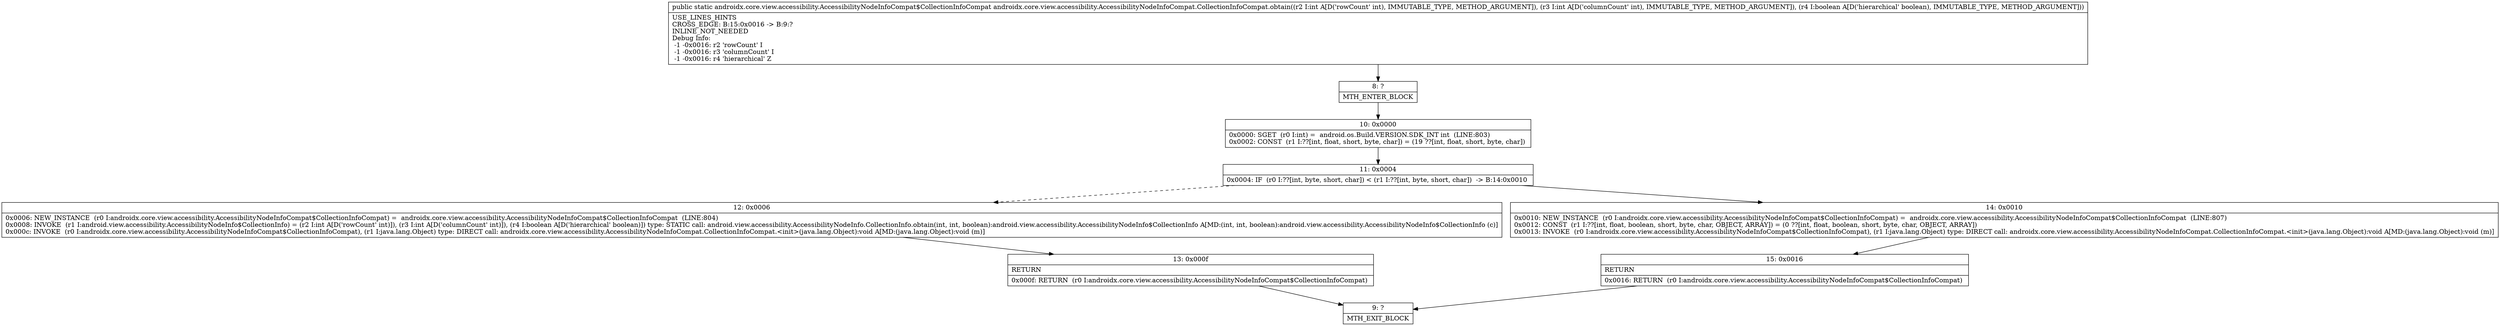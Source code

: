 digraph "CFG forandroidx.core.view.accessibility.AccessibilityNodeInfoCompat.CollectionInfoCompat.obtain(IIZ)Landroidx\/core\/view\/accessibility\/AccessibilityNodeInfoCompat$CollectionInfoCompat;" {
Node_8 [shape=record,label="{8\:\ ?|MTH_ENTER_BLOCK\l}"];
Node_10 [shape=record,label="{10\:\ 0x0000|0x0000: SGET  (r0 I:int) =  android.os.Build.VERSION.SDK_INT int  (LINE:803)\l0x0002: CONST  (r1 I:??[int, float, short, byte, char]) = (19 ??[int, float, short, byte, char]) \l}"];
Node_11 [shape=record,label="{11\:\ 0x0004|0x0004: IF  (r0 I:??[int, byte, short, char]) \< (r1 I:??[int, byte, short, char])  \-\> B:14:0x0010 \l}"];
Node_12 [shape=record,label="{12\:\ 0x0006|0x0006: NEW_INSTANCE  (r0 I:androidx.core.view.accessibility.AccessibilityNodeInfoCompat$CollectionInfoCompat) =  androidx.core.view.accessibility.AccessibilityNodeInfoCompat$CollectionInfoCompat  (LINE:804)\l0x0008: INVOKE  (r1 I:android.view.accessibility.AccessibilityNodeInfo$CollectionInfo) = (r2 I:int A[D('rowCount' int)]), (r3 I:int A[D('columnCount' int)]), (r4 I:boolean A[D('hierarchical' boolean)]) type: STATIC call: android.view.accessibility.AccessibilityNodeInfo.CollectionInfo.obtain(int, int, boolean):android.view.accessibility.AccessibilityNodeInfo$CollectionInfo A[MD:(int, int, boolean):android.view.accessibility.AccessibilityNodeInfo$CollectionInfo (c)]\l0x000c: INVOKE  (r0 I:androidx.core.view.accessibility.AccessibilityNodeInfoCompat$CollectionInfoCompat), (r1 I:java.lang.Object) type: DIRECT call: androidx.core.view.accessibility.AccessibilityNodeInfoCompat.CollectionInfoCompat.\<init\>(java.lang.Object):void A[MD:(java.lang.Object):void (m)]\l}"];
Node_13 [shape=record,label="{13\:\ 0x000f|RETURN\l|0x000f: RETURN  (r0 I:androidx.core.view.accessibility.AccessibilityNodeInfoCompat$CollectionInfoCompat) \l}"];
Node_9 [shape=record,label="{9\:\ ?|MTH_EXIT_BLOCK\l}"];
Node_14 [shape=record,label="{14\:\ 0x0010|0x0010: NEW_INSTANCE  (r0 I:androidx.core.view.accessibility.AccessibilityNodeInfoCompat$CollectionInfoCompat) =  androidx.core.view.accessibility.AccessibilityNodeInfoCompat$CollectionInfoCompat  (LINE:807)\l0x0012: CONST  (r1 I:??[int, float, boolean, short, byte, char, OBJECT, ARRAY]) = (0 ??[int, float, boolean, short, byte, char, OBJECT, ARRAY]) \l0x0013: INVOKE  (r0 I:androidx.core.view.accessibility.AccessibilityNodeInfoCompat$CollectionInfoCompat), (r1 I:java.lang.Object) type: DIRECT call: androidx.core.view.accessibility.AccessibilityNodeInfoCompat.CollectionInfoCompat.\<init\>(java.lang.Object):void A[MD:(java.lang.Object):void (m)]\l}"];
Node_15 [shape=record,label="{15\:\ 0x0016|RETURN\l|0x0016: RETURN  (r0 I:androidx.core.view.accessibility.AccessibilityNodeInfoCompat$CollectionInfoCompat) \l}"];
MethodNode[shape=record,label="{public static androidx.core.view.accessibility.AccessibilityNodeInfoCompat$CollectionInfoCompat androidx.core.view.accessibility.AccessibilityNodeInfoCompat.CollectionInfoCompat.obtain((r2 I:int A[D('rowCount' int), IMMUTABLE_TYPE, METHOD_ARGUMENT]), (r3 I:int A[D('columnCount' int), IMMUTABLE_TYPE, METHOD_ARGUMENT]), (r4 I:boolean A[D('hierarchical' boolean), IMMUTABLE_TYPE, METHOD_ARGUMENT]))  | USE_LINES_HINTS\lCROSS_EDGE: B:15:0x0016 \-\> B:9:?\lINLINE_NOT_NEEDED\lDebug Info:\l  \-1 \-0x0016: r2 'rowCount' I\l  \-1 \-0x0016: r3 'columnCount' I\l  \-1 \-0x0016: r4 'hierarchical' Z\l}"];
MethodNode -> Node_8;Node_8 -> Node_10;
Node_10 -> Node_11;
Node_11 -> Node_12[style=dashed];
Node_11 -> Node_14;
Node_12 -> Node_13;
Node_13 -> Node_9;
Node_14 -> Node_15;
Node_15 -> Node_9;
}

